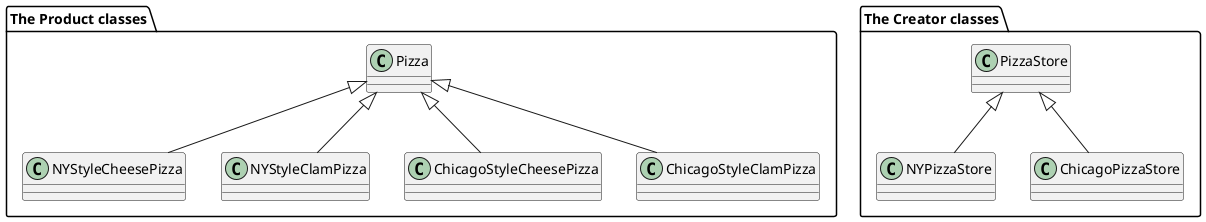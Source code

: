 @startuml
package "The Product classes" {
  class Pizza

  class NYStyleCheesePizza extends Pizza
  class NYStyleClamPizza extends Pizza

  class ChicagoStyleCheesePizza extends Pizza
  class ChicagoStyleClamPizza extends Pizza

}

package "The Creator classes" {
  class PizzaStore

  class NYPizzaStore extends PizzaStore
  class ChicagoPizzaStore extends PizzaStore
}


@enduml
